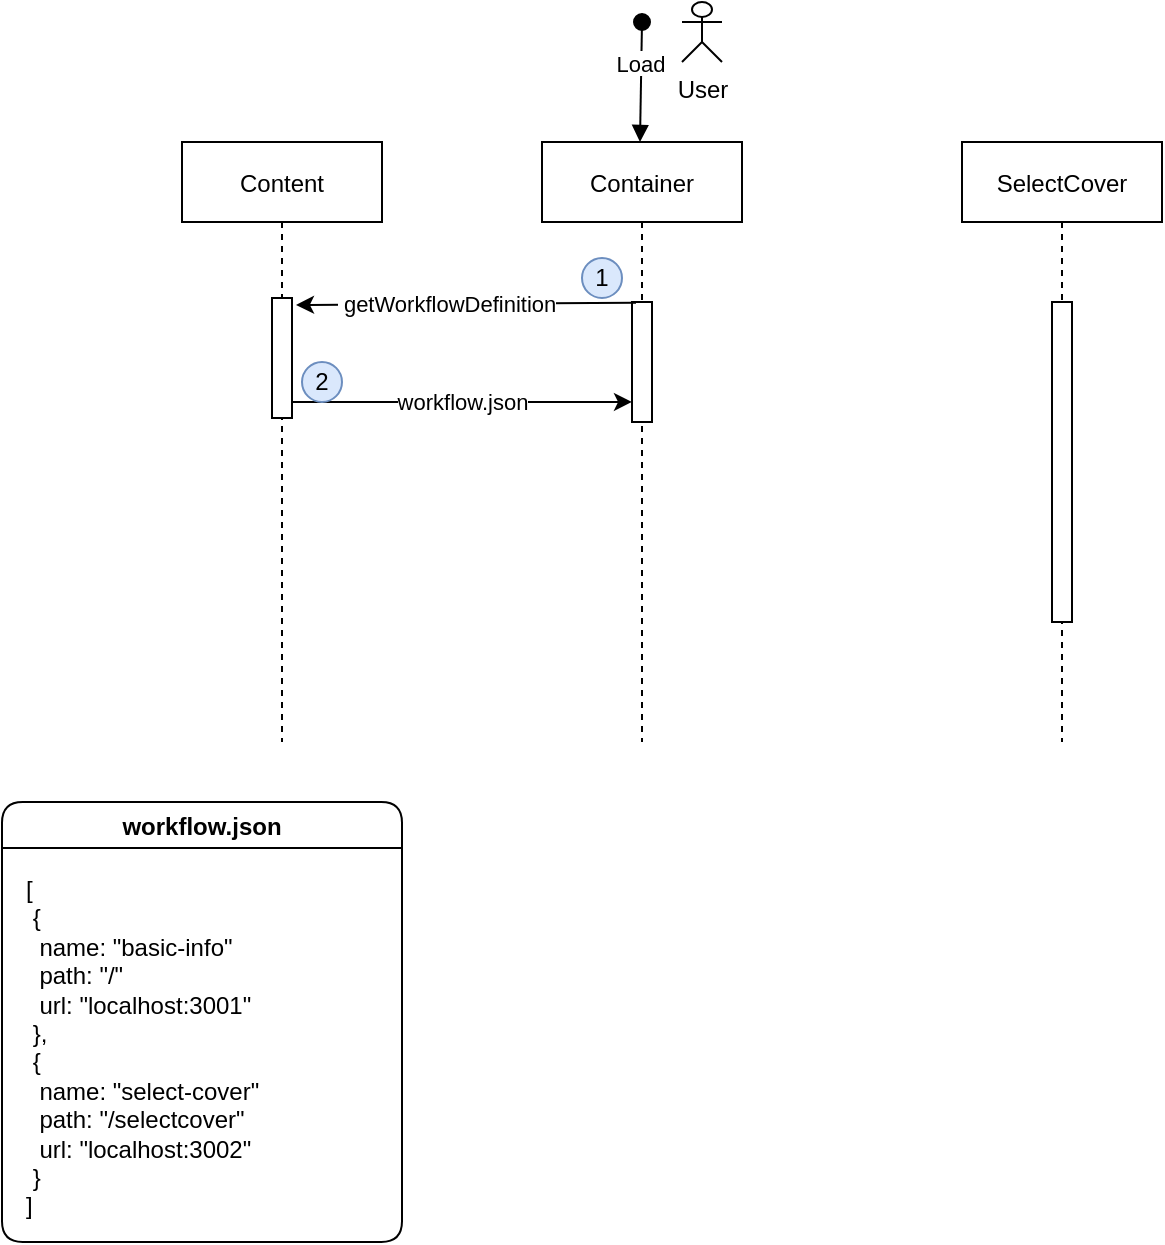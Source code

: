 <mxfile version="20.2.5" type="github">
  <diagram id="kgpKYQtTHZ0yAKxKKP6v" name="Page-1">
    <mxGraphModel dx="830" dy="565" grid="1" gridSize="10" guides="1" tooltips="1" connect="1" arrows="1" fold="1" page="1" pageScale="1" pageWidth="4681" pageHeight="3300" math="0" shadow="0">
      <root>
        <mxCell id="0" />
        <mxCell id="1" parent="0" />
        <mxCell id="3nuBFxr9cyL0pnOWT2aG-1" value="Content" style="shape=umlLifeline;perimeter=lifelinePerimeter;container=1;collapsible=0;recursiveResize=0;rounded=0;shadow=0;strokeWidth=1;" parent="1" vertex="1">
          <mxGeometry x="120" y="80" width="100" height="300" as="geometry" />
        </mxCell>
        <mxCell id="3nuBFxr9cyL0pnOWT2aG-2" value="" style="points=[];perimeter=orthogonalPerimeter;rounded=0;shadow=0;strokeWidth=1;" parent="3nuBFxr9cyL0pnOWT2aG-1" vertex="1">
          <mxGeometry x="45" y="78" width="10" height="60" as="geometry" />
        </mxCell>
        <mxCell id="3nuBFxr9cyL0pnOWT2aG-3" value="Load" style="verticalAlign=bottom;startArrow=oval;endArrow=block;startSize=8;shadow=0;strokeWidth=1;entryX=0.49;entryY=0;entryDx=0;entryDy=0;entryPerimeter=0;" parent="3nuBFxr9cyL0pnOWT2aG-1" target="3nuBFxr9cyL0pnOWT2aG-5" edge="1">
          <mxGeometry relative="1" as="geometry">
            <mxPoint x="230" y="-60" as="sourcePoint" />
          </mxGeometry>
        </mxCell>
        <mxCell id="JF4KS8xa79cU8GwY2bWf-1" value="" style="endArrow=classic;html=1;rounded=0;entryX=0;entryY=0.833;entryDx=0;entryDy=0;entryPerimeter=0;" edge="1" parent="3nuBFxr9cyL0pnOWT2aG-1" target="3nuBFxr9cyL0pnOWT2aG-6">
          <mxGeometry relative="1" as="geometry">
            <mxPoint x="55" y="130" as="sourcePoint" />
            <mxPoint x="155" y="130" as="targetPoint" />
          </mxGeometry>
        </mxCell>
        <mxCell id="JF4KS8xa79cU8GwY2bWf-2" value="workflow.json" style="edgeLabel;resizable=0;html=1;align=center;verticalAlign=middle;" connectable="0" vertex="1" parent="JF4KS8xa79cU8GwY2bWf-1">
          <mxGeometry relative="1" as="geometry" />
        </mxCell>
        <mxCell id="JF4KS8xa79cU8GwY2bWf-4" value="2" style="text;html=1;strokeColor=#6c8ebf;fillColor=#dae8fc;align=center;verticalAlign=middle;whiteSpace=wrap;rounded=1;shadow=0;glass=0;sketch=0;arcSize=50;" vertex="1" parent="3nuBFxr9cyL0pnOWT2aG-1">
          <mxGeometry x="60" y="110" width="20" height="20" as="geometry" />
        </mxCell>
        <mxCell id="3nuBFxr9cyL0pnOWT2aG-5" value="Container" style="shape=umlLifeline;perimeter=lifelinePerimeter;container=1;collapsible=0;recursiveResize=0;rounded=0;shadow=0;strokeWidth=1;" parent="1" vertex="1">
          <mxGeometry x="300" y="80" width="100" height="300" as="geometry" />
        </mxCell>
        <mxCell id="3nuBFxr9cyL0pnOWT2aG-6" value="" style="points=[];perimeter=orthogonalPerimeter;rounded=0;shadow=0;strokeWidth=1;" parent="3nuBFxr9cyL0pnOWT2aG-5" vertex="1">
          <mxGeometry x="45" y="80" width="10" height="60" as="geometry" />
        </mxCell>
        <mxCell id="JF4KS8xa79cU8GwY2bWf-3" value="1" style="text;html=1;strokeColor=#6c8ebf;fillColor=#dae8fc;align=center;verticalAlign=middle;whiteSpace=wrap;rounded=1;shadow=0;glass=0;sketch=0;arcSize=50;" vertex="1" parent="3nuBFxr9cyL0pnOWT2aG-5">
          <mxGeometry x="20" y="58" width="20" height="20" as="geometry" />
        </mxCell>
        <mxCell id="yhe68hlCP67wuN_Aziy--1" value="SelectCover" style="shape=umlLifeline;perimeter=lifelinePerimeter;container=1;collapsible=0;recursiveResize=0;rounded=0;shadow=0;strokeWidth=1;" parent="1" vertex="1">
          <mxGeometry x="510" y="80" width="100" height="300" as="geometry" />
        </mxCell>
        <mxCell id="yhe68hlCP67wuN_Aziy--2" value="" style="points=[];perimeter=orthogonalPerimeter;rounded=0;shadow=0;strokeWidth=1;" parent="yhe68hlCP67wuN_Aziy--1" vertex="1">
          <mxGeometry x="45" y="80" width="10" height="160" as="geometry" />
        </mxCell>
        <mxCell id="yhe68hlCP67wuN_Aziy--3" value="User" style="shape=umlActor;verticalLabelPosition=bottom;verticalAlign=top;html=1;outlineConnect=0;" parent="1" vertex="1">
          <mxGeometry x="370" y="10" width="20" height="30" as="geometry" />
        </mxCell>
        <mxCell id="yhe68hlCP67wuN_Aziy--4" value="" style="endArrow=classic;html=1;rounded=0;entryX=1.2;entryY=0.058;entryDx=0;entryDy=0;entryPerimeter=0;exitX=0.2;exitY=0.006;exitDx=0;exitDy=0;exitPerimeter=0;" parent="1" source="3nuBFxr9cyL0pnOWT2aG-6" target="3nuBFxr9cyL0pnOWT2aG-2" edge="1">
          <mxGeometry width="50" height="50" relative="1" as="geometry">
            <mxPoint x="340" y="161" as="sourcePoint" />
            <mxPoint x="370" y="260" as="targetPoint" />
          </mxGeometry>
        </mxCell>
        <mxCell id="yhe68hlCP67wuN_Aziy--5" value="&amp;nbsp;getWorkflowDefinition" style="edgeLabel;html=1;align=center;verticalAlign=middle;resizable=0;points=[];" parent="yhe68hlCP67wuN_Aziy--4" vertex="1" connectable="0">
          <mxGeometry x="0.119" relative="1" as="geometry">
            <mxPoint as="offset" />
          </mxGeometry>
        </mxCell>
        <mxCell id="JF4KS8xa79cU8GwY2bWf-7" value="workflow.json" style="swimlane;rounded=1;shadow=0;glass=0;sketch=0;strokeColor=default;" vertex="1" parent="1">
          <mxGeometry x="30" y="410" width="200" height="220" as="geometry" />
        </mxCell>
        <mxCell id="JF4KS8xa79cU8GwY2bWf-8" value="[&lt;br&gt;&lt;span style=&quot;&quot;&gt;	&lt;span style=&quot;white-space: pre;&quot;&gt;	&lt;/span&gt;{&lt;br&gt;&lt;span style=&quot;&quot;&gt;	&lt;span style=&quot;&quot;&gt;	&lt;span style=&quot;white-space: pre;&quot;&gt;	&lt;span style=&quot;white-space: pre;&quot;&gt;	&lt;/span&gt;&lt;/span&gt;name:  &quot;basic-info&quot;&lt;br&gt;&lt;/span&gt;&lt;/span&gt;&lt;span style=&quot;&quot;&gt;	&lt;span style=&quot;&quot;&gt;	&lt;span style=&quot;white-space: pre;&quot;&gt;	&lt;span style=&quot;white-space: pre;&quot;&gt;	&lt;/span&gt;&lt;/span&gt;path: &quot;/&quot;&lt;br&gt;&lt;/span&gt;&lt;/span&gt;&lt;span style=&quot;&quot;&gt;	&lt;span style=&quot;&quot;&gt;	&lt;span style=&quot;white-space: pre;&quot;&gt;	&lt;span style=&quot;white-space: pre;&quot;&gt;	&lt;/span&gt;&lt;/span&gt;url: &quot;localhost:3001&quot;&lt;/span&gt;&lt;/span&gt;&lt;br&gt;&lt;span style=&quot;&quot;&gt;	&lt;/span&gt;&lt;span style=&quot;white-space: pre;&quot;&gt;	&lt;/span&gt;},&lt;br&gt;&lt;/span&gt;&lt;span style=&quot;&quot;&gt;&lt;span style=&quot;white-space: pre;&quot;&gt;	&lt;/span&gt;{&lt;br&gt;&lt;/span&gt;&lt;span style=&quot;white-space: pre;&quot;&gt;	&lt;span style=&quot;white-space: pre;&quot;&gt;	&lt;/span&gt;&lt;/span&gt;name:  &quot;select-cover&quot;&lt;br&gt;&lt;span style=&quot;white-space: pre;&quot;&gt;	&lt;span style=&quot;white-space: pre;&quot;&gt;	&lt;/span&gt;&lt;/span&gt;path: &quot;/selectcover&quot;&lt;br&gt;&lt;span style=&quot;white-space: pre;&quot;&gt;	&lt;span style=&quot;white-space: pre;&quot;&gt;	&lt;/span&gt;&lt;/span&gt;url: &quot;localhost:3002&quot;&lt;br&gt;&lt;span style=&quot;white-space: pre;&quot;&gt;	&lt;/span&gt;}&lt;br&gt;&lt;div style=&quot;&quot;&gt;]&lt;/div&gt;" style="text;html=1;align=left;verticalAlign=top;resizable=0;points=[];autosize=1;strokeColor=none;fillColor=none;" vertex="1" parent="JF4KS8xa79cU8GwY2bWf-7">
          <mxGeometry x="10" y="30" width="190" height="180" as="geometry" />
        </mxCell>
      </root>
    </mxGraphModel>
  </diagram>
</mxfile>
